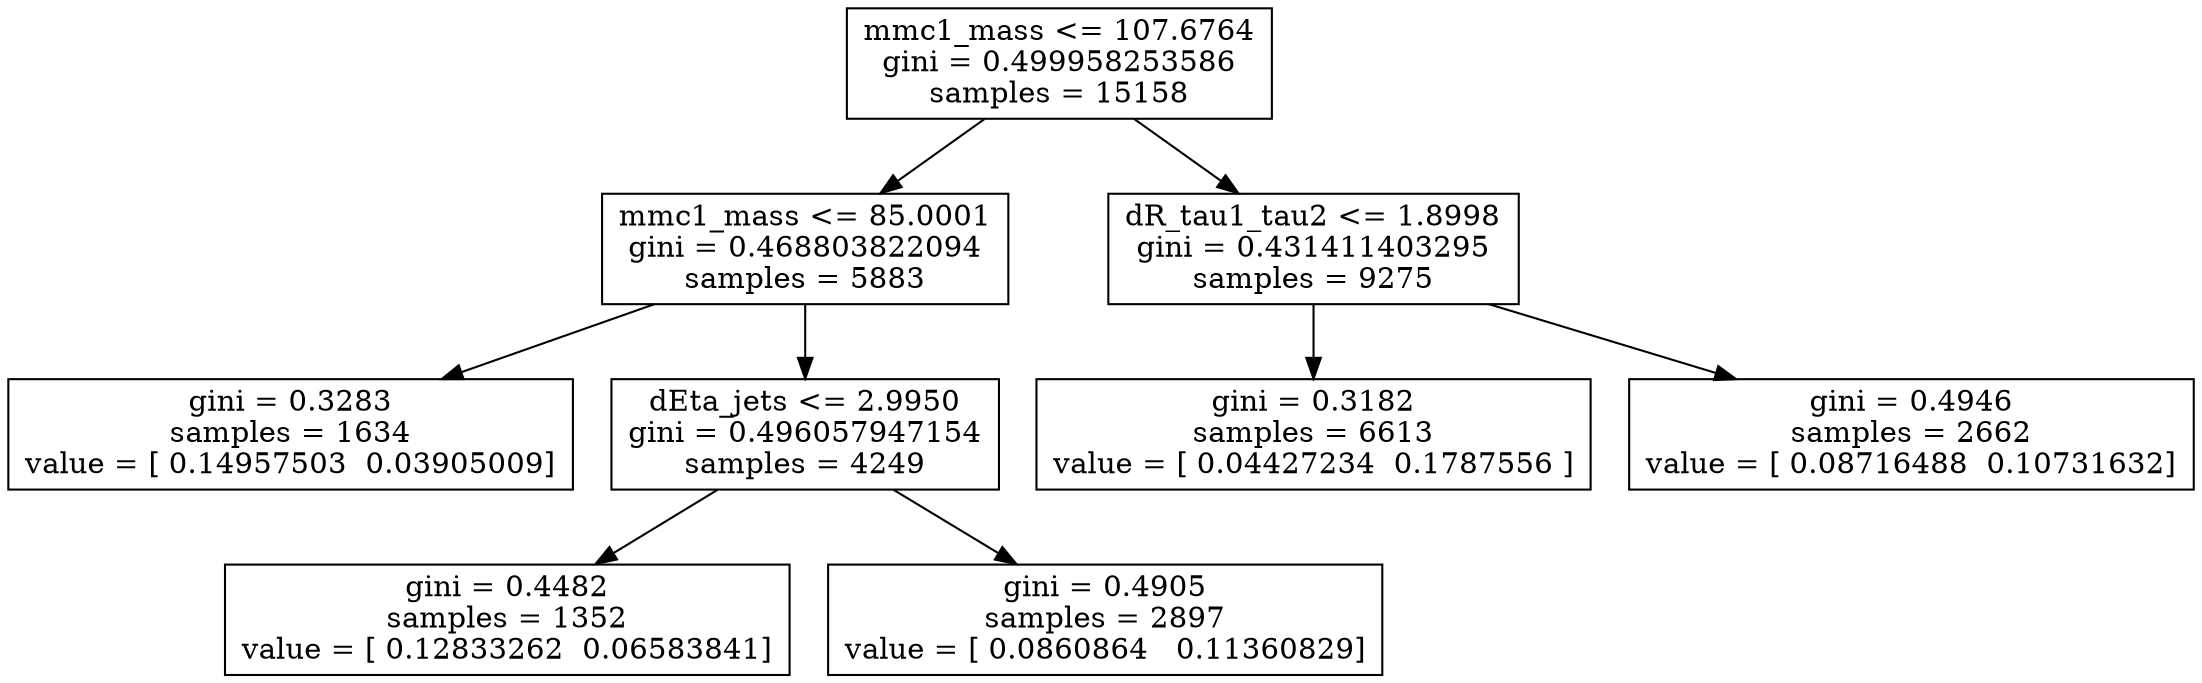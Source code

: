 digraph Tree {
0 [label="mmc1_mass <= 107.6764\ngini = 0.499958253586\nsamples = 15158", shape="box"] ;
1 [label="mmc1_mass <= 85.0001\ngini = 0.468803822094\nsamples = 5883", shape="box"] ;
0 -> 1 ;
2 [label="gini = 0.3283\nsamples = 1634\nvalue = [ 0.14957503  0.03905009]", shape="box"] ;
1 -> 2 ;
3 [label="dEta_jets <= 2.9950\ngini = 0.496057947154\nsamples = 4249", shape="box"] ;
1 -> 3 ;
4 [label="gini = 0.4482\nsamples = 1352\nvalue = [ 0.12833262  0.06583841]", shape="box"] ;
3 -> 4 ;
5 [label="gini = 0.4905\nsamples = 2897\nvalue = [ 0.0860864   0.11360829]", shape="box"] ;
3 -> 5 ;
6 [label="dR_tau1_tau2 <= 1.8998\ngini = 0.431411403295\nsamples = 9275", shape="box"] ;
0 -> 6 ;
7 [label="gini = 0.3182\nsamples = 6613\nvalue = [ 0.04427234  0.1787556 ]", shape="box"] ;
6 -> 7 ;
8 [label="gini = 0.4946\nsamples = 2662\nvalue = [ 0.08716488  0.10731632]", shape="box"] ;
6 -> 8 ;
}
